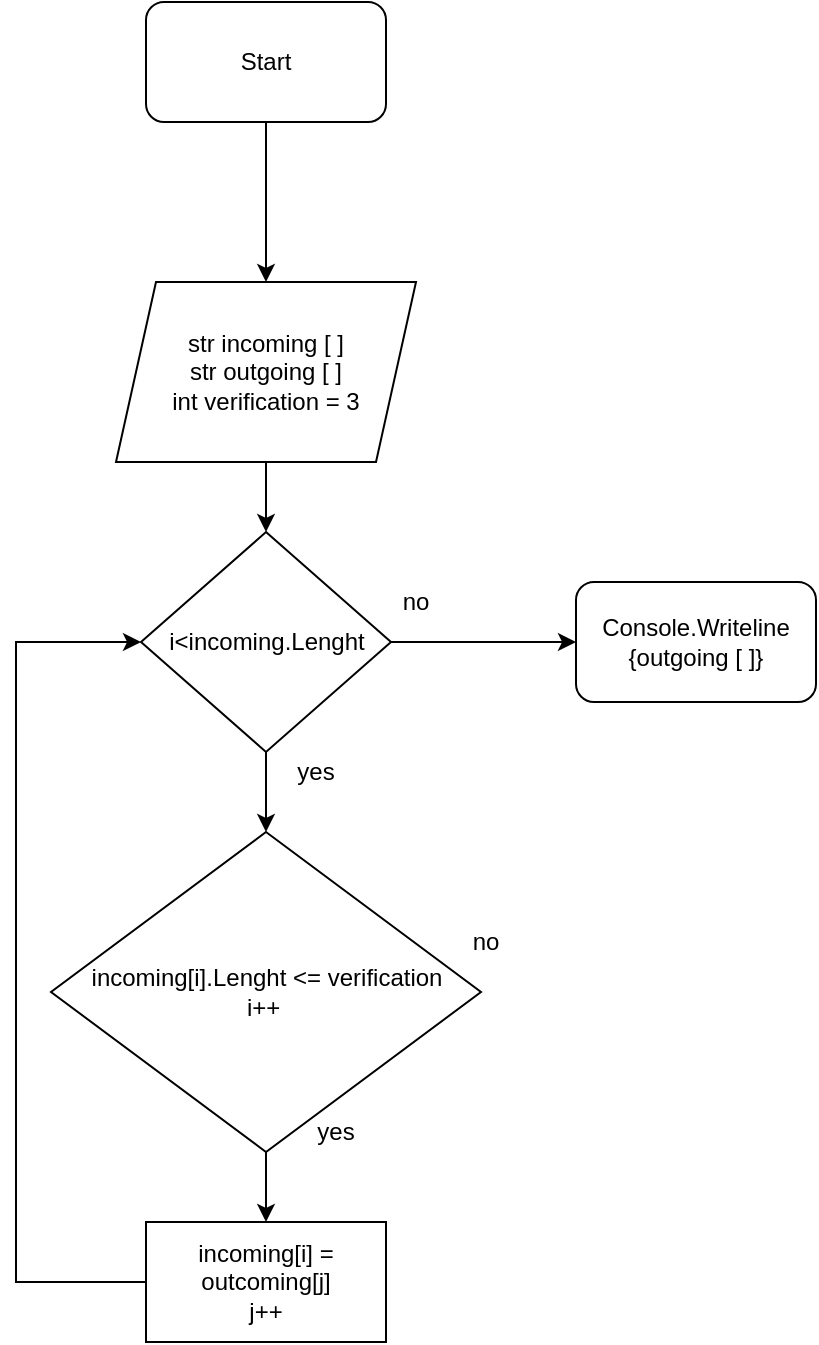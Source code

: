 <mxfile version="13.9.9" type="device"><diagram id="C5RBs43oDa-KdzZeNtuy" name="Page-1"><mxGraphModel dx="1024" dy="592" grid="1" gridSize="10" guides="1" tooltips="1" connect="1" arrows="1" fold="1" page="1" pageScale="1" pageWidth="827" pageHeight="1169" math="0" shadow="0"><root><mxCell id="WIyWlLk6GJQsqaUBKTNV-0"/><mxCell id="WIyWlLk6GJQsqaUBKTNV-1" parent="WIyWlLk6GJQsqaUBKTNV-0"/><mxCell id="PQV7eBNB5kG5EwcX_Kot-7" style="edgeStyle=orthogonalEdgeStyle;rounded=0;orthogonalLoop=1;jettySize=auto;html=1;entryX=0.5;entryY=0;entryDx=0;entryDy=0;" edge="1" parent="WIyWlLk6GJQsqaUBKTNV-1" source="PQV7eBNB5kG5EwcX_Kot-2" target="PQV7eBNB5kG5EwcX_Kot-6"><mxGeometry relative="1" as="geometry"/></mxCell><mxCell id="PQV7eBNB5kG5EwcX_Kot-2" value="str incoming [ ]&lt;br&gt;str outgoing [ ]&lt;br&gt;int verification = 3" style="shape=parallelogram;perimeter=parallelogramPerimeter;whiteSpace=wrap;html=1;fixedSize=1;" vertex="1" parent="WIyWlLk6GJQsqaUBKTNV-1"><mxGeometry x="560" y="150" width="150" height="90" as="geometry"/></mxCell><mxCell id="PQV7eBNB5kG5EwcX_Kot-4" style="edgeStyle=orthogonalEdgeStyle;rounded=0;orthogonalLoop=1;jettySize=auto;html=1;entryX=0.5;entryY=0;entryDx=0;entryDy=0;" edge="1" parent="WIyWlLk6GJQsqaUBKTNV-1" source="PQV7eBNB5kG5EwcX_Kot-3" target="PQV7eBNB5kG5EwcX_Kot-2"><mxGeometry relative="1" as="geometry"/></mxCell><mxCell id="PQV7eBNB5kG5EwcX_Kot-3" value="Start" style="rounded=1;whiteSpace=wrap;html=1;" vertex="1" parent="WIyWlLk6GJQsqaUBKTNV-1"><mxGeometry x="575" y="10" width="120" height="60" as="geometry"/></mxCell><mxCell id="PQV7eBNB5kG5EwcX_Kot-18" style="edgeStyle=orthogonalEdgeStyle;rounded=0;orthogonalLoop=1;jettySize=auto;html=1;entryX=0.5;entryY=0;entryDx=0;entryDy=0;" edge="1" parent="WIyWlLk6GJQsqaUBKTNV-1" source="PQV7eBNB5kG5EwcX_Kot-5" target="PQV7eBNB5kG5EwcX_Kot-17"><mxGeometry relative="1" as="geometry"><mxPoint x="620" y="580" as="targetPoint"/></mxGeometry></mxCell><mxCell id="PQV7eBNB5kG5EwcX_Kot-5" value="incoming[i].Lenght &amp;lt;= verification&lt;br&gt;i++&amp;nbsp;" style="rhombus;whiteSpace=wrap;html=1;" vertex="1" parent="WIyWlLk6GJQsqaUBKTNV-1"><mxGeometry x="527.5" y="425" width="215" height="160" as="geometry"/></mxCell><mxCell id="PQV7eBNB5kG5EwcX_Kot-8" style="edgeStyle=orthogonalEdgeStyle;rounded=0;orthogonalLoop=1;jettySize=auto;html=1;entryX=0.5;entryY=0;entryDx=0;entryDy=0;" edge="1" parent="WIyWlLk6GJQsqaUBKTNV-1" source="PQV7eBNB5kG5EwcX_Kot-6" target="PQV7eBNB5kG5EwcX_Kot-5"><mxGeometry relative="1" as="geometry"/></mxCell><mxCell id="PQV7eBNB5kG5EwcX_Kot-16" style="edgeStyle=orthogonalEdgeStyle;rounded=0;orthogonalLoop=1;jettySize=auto;html=1;entryX=0;entryY=0.5;entryDx=0;entryDy=0;" edge="1" parent="WIyWlLk6GJQsqaUBKTNV-1" source="PQV7eBNB5kG5EwcX_Kot-6" target="PQV7eBNB5kG5EwcX_Kot-14"><mxGeometry relative="1" as="geometry"><mxPoint x="790" y="320" as="targetPoint"/><Array as="points"/></mxGeometry></mxCell><mxCell id="PQV7eBNB5kG5EwcX_Kot-6" value="i&amp;lt;incoming.Lenght" style="rhombus;whiteSpace=wrap;html=1;" vertex="1" parent="WIyWlLk6GJQsqaUBKTNV-1"><mxGeometry x="572.5" y="275" width="125" height="110" as="geometry"/></mxCell><mxCell id="PQV7eBNB5kG5EwcX_Kot-9" value="yes&lt;br&gt;" style="text;html=1;strokeColor=none;fillColor=none;align=center;verticalAlign=middle;whiteSpace=wrap;rounded=0;" vertex="1" parent="WIyWlLk6GJQsqaUBKTNV-1"><mxGeometry x="640" y="385" width="40" height="20" as="geometry"/></mxCell><mxCell id="PQV7eBNB5kG5EwcX_Kot-10" value="yes&lt;br&gt;" style="text;html=1;strokeColor=none;fillColor=none;align=center;verticalAlign=middle;whiteSpace=wrap;rounded=0;" vertex="1" parent="WIyWlLk6GJQsqaUBKTNV-1"><mxGeometry x="650" y="565" width="40" height="20" as="geometry"/></mxCell><mxCell id="PQV7eBNB5kG5EwcX_Kot-11" value="no" style="text;html=1;strokeColor=none;fillColor=none;align=center;verticalAlign=middle;whiteSpace=wrap;rounded=0;" vertex="1" parent="WIyWlLk6GJQsqaUBKTNV-1"><mxGeometry x="690" y="300" width="40" height="20" as="geometry"/></mxCell><mxCell id="PQV7eBNB5kG5EwcX_Kot-13" value="no" style="text;html=1;strokeColor=none;fillColor=none;align=center;verticalAlign=middle;whiteSpace=wrap;rounded=0;" vertex="1" parent="WIyWlLk6GJQsqaUBKTNV-1"><mxGeometry x="725" y="450" width="40" height="60" as="geometry"/></mxCell><mxCell id="PQV7eBNB5kG5EwcX_Kot-14" value="Console.Writeline {outgoing [ ]}" style="rounded=1;whiteSpace=wrap;html=1;" vertex="1" parent="WIyWlLk6GJQsqaUBKTNV-1"><mxGeometry x="790" y="300" width="120" height="60" as="geometry"/></mxCell><mxCell id="PQV7eBNB5kG5EwcX_Kot-19" style="edgeStyle=orthogonalEdgeStyle;rounded=0;orthogonalLoop=1;jettySize=auto;html=1;entryX=0;entryY=0.5;entryDx=0;entryDy=0;" edge="1" parent="WIyWlLk6GJQsqaUBKTNV-1" source="PQV7eBNB5kG5EwcX_Kot-17" target="PQV7eBNB5kG5EwcX_Kot-6"><mxGeometry relative="1" as="geometry"><Array as="points"><mxPoint x="510" y="650"/><mxPoint x="510" y="330"/></Array></mxGeometry></mxCell><mxCell id="PQV7eBNB5kG5EwcX_Kot-17" value="incoming[i] = outcoming[j]&lt;br&gt;j++" style="rounded=0;whiteSpace=wrap;html=1;" vertex="1" parent="WIyWlLk6GJQsqaUBKTNV-1"><mxGeometry x="575" y="620" width="120" height="60" as="geometry"/></mxCell></root></mxGraphModel></diagram></mxfile>